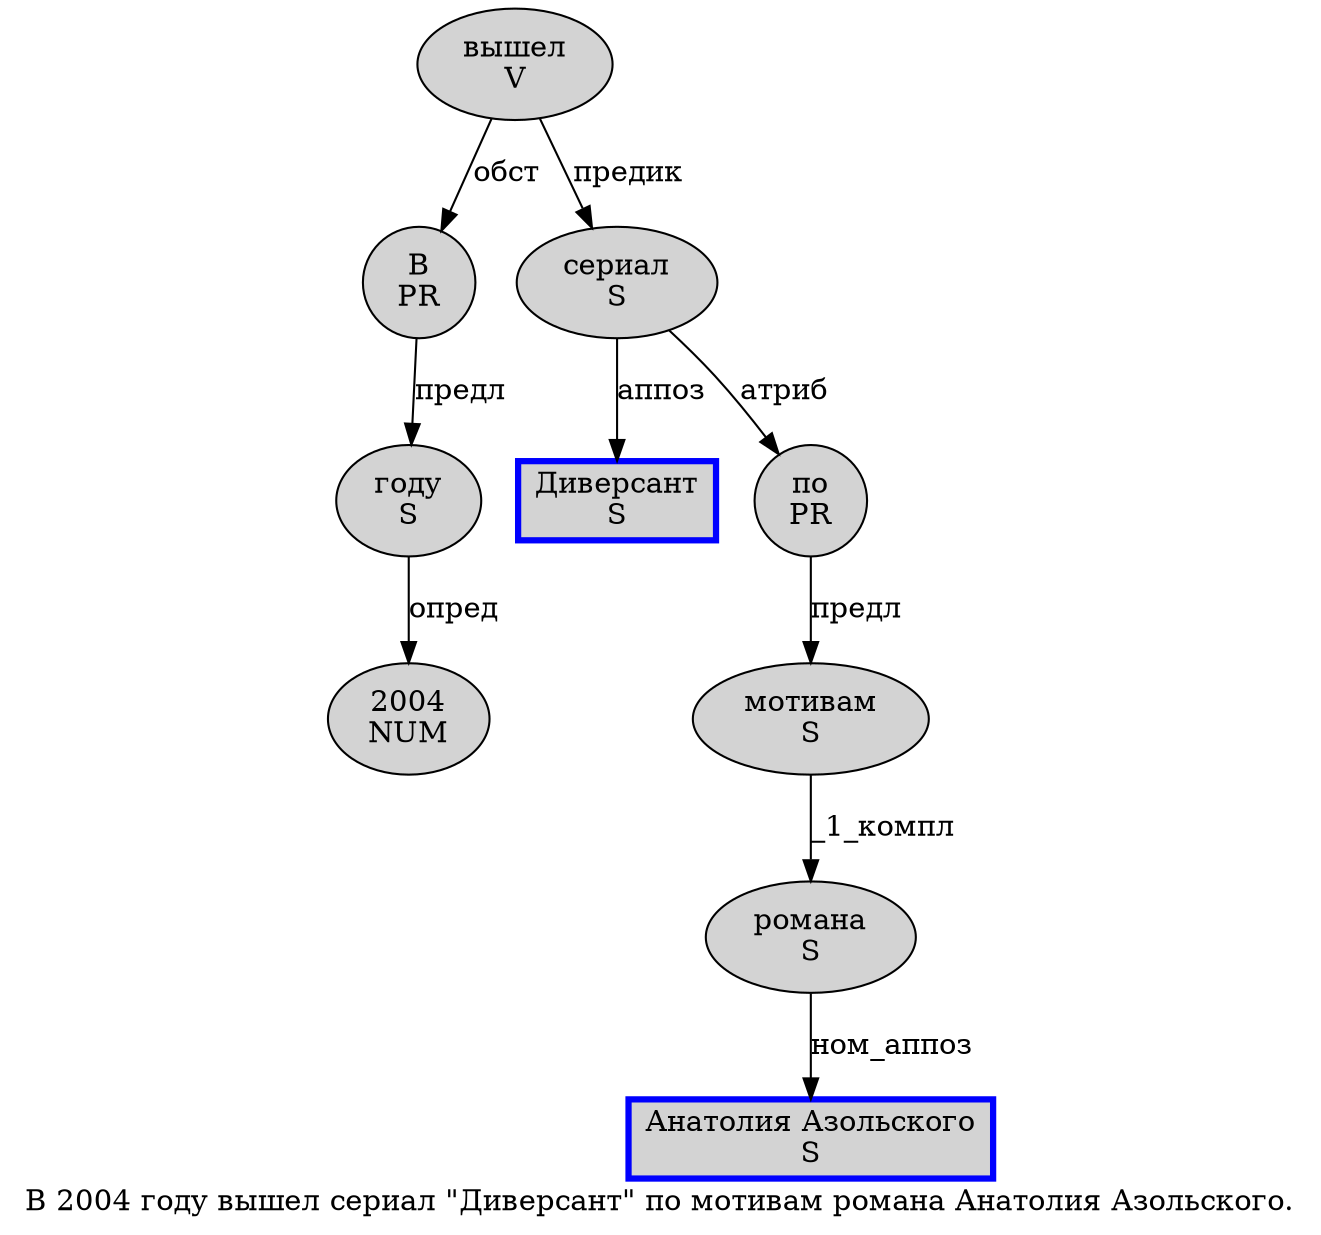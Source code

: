 digraph SENTENCE_445 {
	graph [label="В 2004 году вышел сериал \"Диверсант\" по мотивам романа Анатолия Азольского."]
	node [style=filled]
		0 [label="В
PR" color="" fillcolor=lightgray penwidth=1 shape=ellipse]
		1 [label="2004
NUM" color="" fillcolor=lightgray penwidth=1 shape=ellipse]
		2 [label="году
S" color="" fillcolor=lightgray penwidth=1 shape=ellipse]
		3 [label="вышел
V" color="" fillcolor=lightgray penwidth=1 shape=ellipse]
		4 [label="сериал
S" color="" fillcolor=lightgray penwidth=1 shape=ellipse]
		6 [label="Диверсант
S" color=blue fillcolor=lightgray penwidth=3 shape=box]
		8 [label="по
PR" color="" fillcolor=lightgray penwidth=1 shape=ellipse]
		9 [label="мотивам
S" color="" fillcolor=lightgray penwidth=1 shape=ellipse]
		10 [label="романа
S" color="" fillcolor=lightgray penwidth=1 shape=ellipse]
		11 [label="Анатолия Азольского
S" color=blue fillcolor=lightgray penwidth=3 shape=box]
			3 -> 0 [label="обст"]
			3 -> 4 [label="предик"]
			10 -> 11 [label="ном_аппоз"]
			0 -> 2 [label="предл"]
			4 -> 6 [label="аппоз"]
			4 -> 8 [label="атриб"]
			8 -> 9 [label="предл"]
			9 -> 10 [label="_1_компл"]
			2 -> 1 [label="опред"]
}